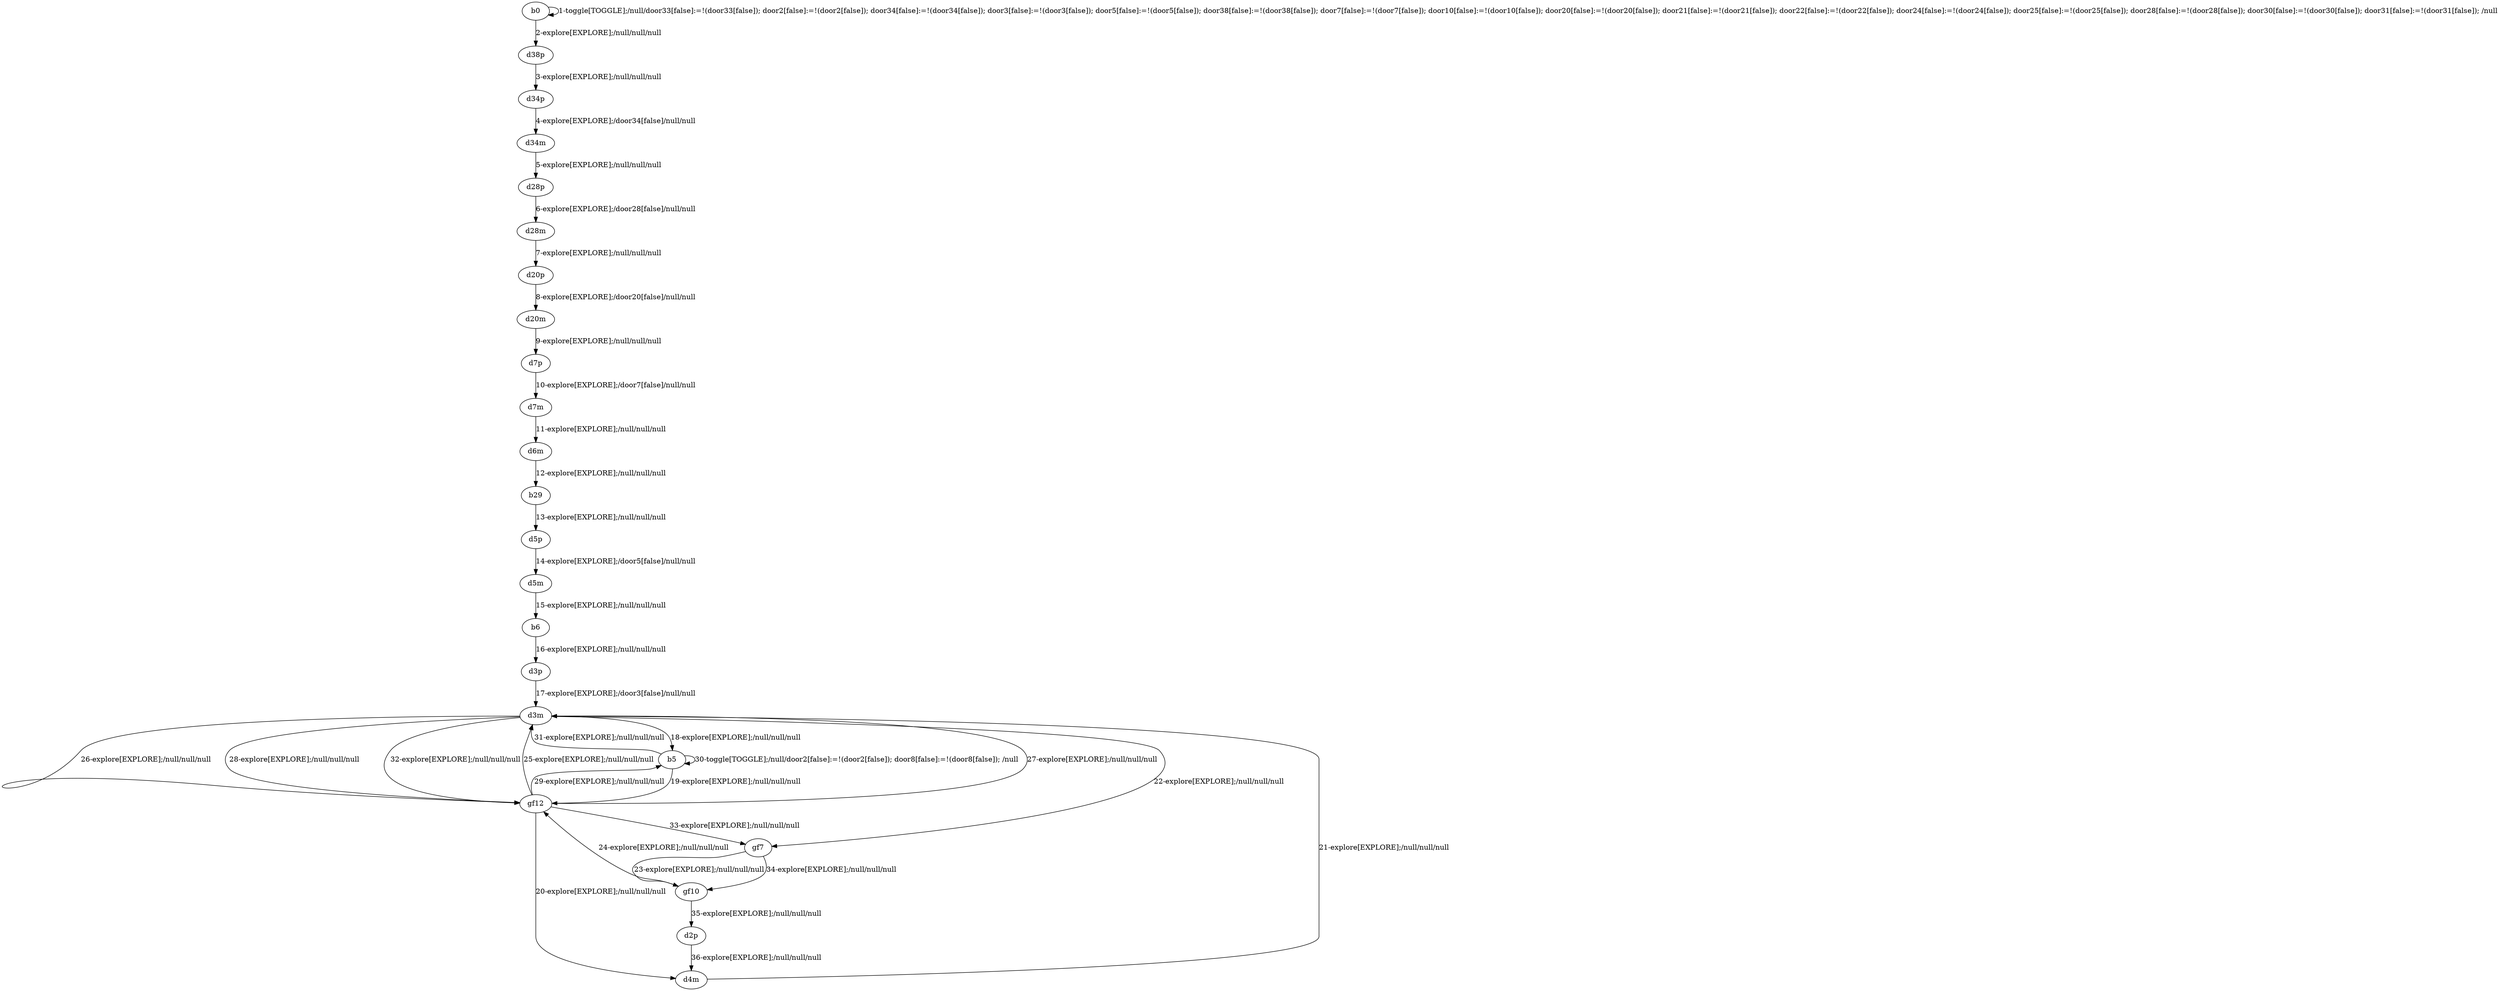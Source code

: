 # Total number of goals covered by this test: 7
# d3m --> b5
# d2p --> d4m
# b5 --> gf12
# d4m --> d3m
# gf12 --> gf7
# gf10 --> d2p
# gf12 --> d4m

digraph g {
"b0" -> "b0" [label = "1-toggle[TOGGLE];/null/door33[false]:=!(door33[false]); door2[false]:=!(door2[false]); door34[false]:=!(door34[false]); door3[false]:=!(door3[false]); door5[false]:=!(door5[false]); door38[false]:=!(door38[false]); door7[false]:=!(door7[false]); door10[false]:=!(door10[false]); door20[false]:=!(door20[false]); door21[false]:=!(door21[false]); door22[false]:=!(door22[false]); door24[false]:=!(door24[false]); door25[false]:=!(door25[false]); door28[false]:=!(door28[false]); door30[false]:=!(door30[false]); door31[false]:=!(door31[false]); /null"];
"b0" -> "d38p" [label = "2-explore[EXPLORE];/null/null/null"];
"d38p" -> "d34p" [label = "3-explore[EXPLORE];/null/null/null"];
"d34p" -> "d34m" [label = "4-explore[EXPLORE];/door34[false]/null/null"];
"d34m" -> "d28p" [label = "5-explore[EXPLORE];/null/null/null"];
"d28p" -> "d28m" [label = "6-explore[EXPLORE];/door28[false]/null/null"];
"d28m" -> "d20p" [label = "7-explore[EXPLORE];/null/null/null"];
"d20p" -> "d20m" [label = "8-explore[EXPLORE];/door20[false]/null/null"];
"d20m" -> "d7p" [label = "9-explore[EXPLORE];/null/null/null"];
"d7p" -> "d7m" [label = "10-explore[EXPLORE];/door7[false]/null/null"];
"d7m" -> "d6m" [label = "11-explore[EXPLORE];/null/null/null"];
"d6m" -> "b29" [label = "12-explore[EXPLORE];/null/null/null"];
"b29" -> "d5p" [label = "13-explore[EXPLORE];/null/null/null"];
"d5p" -> "d5m" [label = "14-explore[EXPLORE];/door5[false]/null/null"];
"d5m" -> "b6" [label = "15-explore[EXPLORE];/null/null/null"];
"b6" -> "d3p" [label = "16-explore[EXPLORE];/null/null/null"];
"d3p" -> "d3m" [label = "17-explore[EXPLORE];/door3[false]/null/null"];
"d3m" -> "b5" [label = "18-explore[EXPLORE];/null/null/null"];
"b5" -> "gf12" [label = "19-explore[EXPLORE];/null/null/null"];
"gf12" -> "d4m" [label = "20-explore[EXPLORE];/null/null/null"];
"d4m" -> "d3m" [label = "21-explore[EXPLORE];/null/null/null"];
"d3m" -> "gf7" [label = "22-explore[EXPLORE];/null/null/null"];
"gf7" -> "gf10" [label = "23-explore[EXPLORE];/null/null/null"];
"gf10" -> "gf12" [label = "24-explore[EXPLORE];/null/null/null"];
"gf12" -> "d3m" [label = "25-explore[EXPLORE];/null/null/null"];
"d3m" -> "gf12" [label = "26-explore[EXPLORE];/null/null/null"];
"gf12" -> "d3m" [label = "27-explore[EXPLORE];/null/null/null"];
"d3m" -> "gf12" [label = "28-explore[EXPLORE];/null/null/null"];
"gf12" -> "b5" [label = "29-explore[EXPLORE];/null/null/null"];
"b5" -> "b5" [label = "30-toggle[TOGGLE];/null/door2[false]:=!(door2[false]); door8[false]:=!(door8[false]); /null"];
"b5" -> "d3m" [label = "31-explore[EXPLORE];/null/null/null"];
"d3m" -> "gf12" [label = "32-explore[EXPLORE];/null/null/null"];
"gf12" -> "gf7" [label = "33-explore[EXPLORE];/null/null/null"];
"gf7" -> "gf10" [label = "34-explore[EXPLORE];/null/null/null"];
"gf10" -> "d2p" [label = "35-explore[EXPLORE];/null/null/null"];
"d2p" -> "d4m" [label = "36-explore[EXPLORE];/null/null/null"];
}